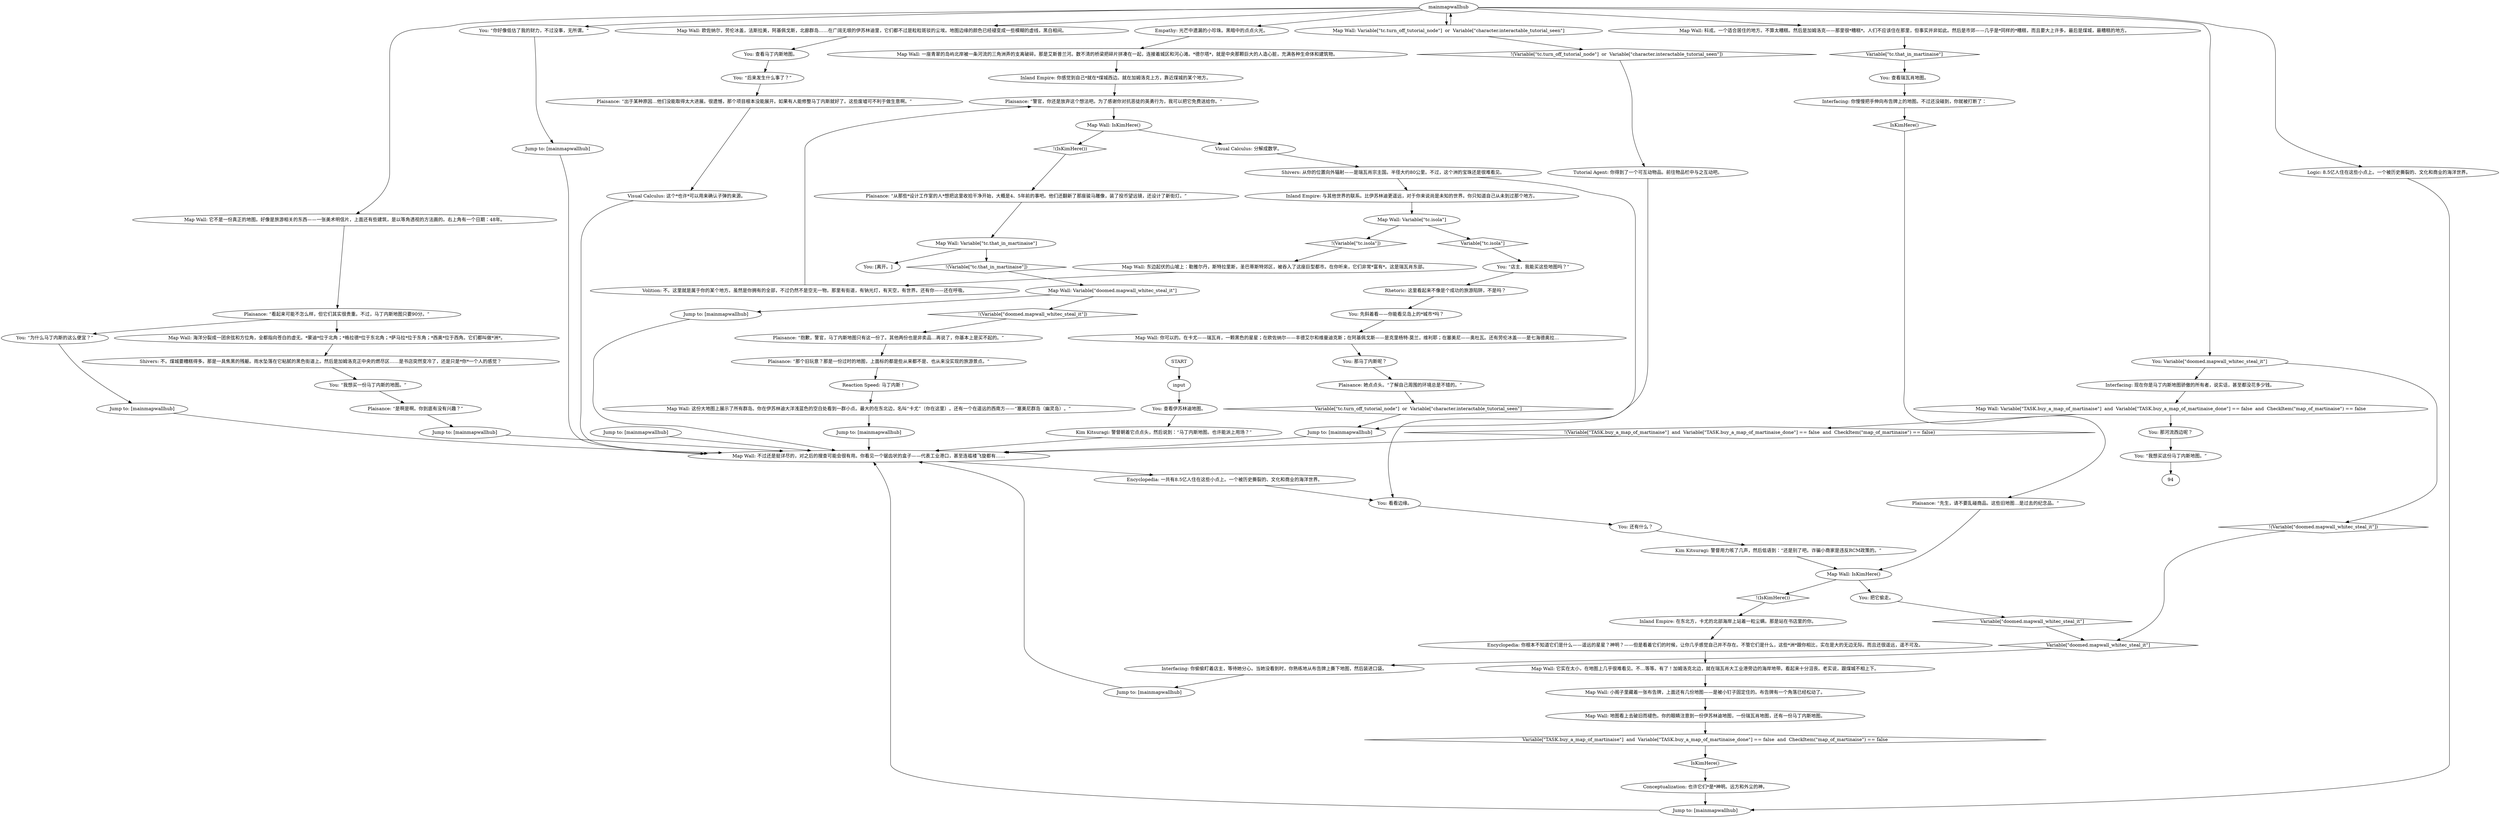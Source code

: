 # BOOKSTORE / MAP WALL
# Different maps attached to the wall. Including the Map of Martinaise (fast travel?)
# ==================================================
digraph G {
	  0 [label="START"];
	  1 [label="input"];
	  2 [label="Map Wall: 你可以的。在卡尤——瑞瓦肖，一颗黑色的星星；在欧佐纳尔——丰德艾尔和维曼迪克斯；在阿基佩戈斯——是克里杨特-莫兰，维利耶；在塞美尼——奥杜瓦。还有劳伦冰盖——是七海德奥拉…"];
	  3 [label="You: 看看边缘。"];
	  4 [label="Map Wall: 地图看上去破旧而褪色。你的眼睛注意到一份伊苏林迪地图，一份瑞瓦肖地图，还有一份马丁内斯地图。"];
	  5 [label="Interfacing: 你偷偷盯着店主，等待她分心。当她没看到时，你熟练地从布告牌上撕下地图，然后装进口袋。"];
	  6 [label="Plaisance: “出于某种原因…他们没能取得太大进展。很遗憾，那个项目根本没能展开。如果有人能修整马丁内斯就好了。这些废墟可不利于做生意啊。”"];
	  7 [label="Jump to: [mainmapwallhub]"];
	  8 [label="Tutorial Agent: 你得到了一个可互动物品。前往物品栏中与之互动吧。"];
	  9 [label="You: “为什么马丁内斯的这么便宜？”"];
	  10 [label="Map Wall: Variable[\"tc.isola\"]"];
	  11 [label="Variable[\"tc.isola\"]", shape=diamond];
	  12 [label="!(Variable[\"tc.isola\"])", shape=diamond];
	  13 [label="Jump to: [mainmapwallhub]"];
	  14 [label="Map Wall: Variable[\"TASK.buy_a_map_of_martinaise\"]  and  Variable[\"TASK.buy_a_map_of_martinaise_done\"] == false  and  CheckItem(\"map_of_martinaise\") == false"];
	  15 [label="Variable[\"TASK.buy_a_map_of_martinaise\"]  and  Variable[\"TASK.buy_a_map_of_martinaise_done\"] == false  and  CheckItem(\"map_of_martinaise\") == false", shape=diamond];
	  16 [label="!(Variable[\"TASK.buy_a_map_of_martinaise\"]  and  Variable[\"TASK.buy_a_map_of_martinaise_done\"] == false  and  CheckItem(\"map_of_martinaise\") == false)", shape=diamond];
	  17 [label="You: 那河流西边呢？"];
	  18 [label="Volition: 不。这里就是属于你的某个地方。虽然是你拥有的全部，不过仍然不是空无一物。那里有街道，有钠光灯，有天空，有世界。还有你——还在呼吸。"];
	  19 [label="You: “我想买一份马丁内斯的地图。”"];
	  20 [label="Empathy: 光芒中遗漏的小珍珠。黑暗中的点点火光。"];
	  21 [label="You: 那马丁内斯呢？"];
	  22 [label="You: 查看瑞瓦肖地图。"];
	  23 [label="Map Wall: 它不是一份真正的地图。好像是旅游相关的东西——一张美术明信片，上面还有些建筑，是以等角透视的方法画的。右上角有一个日期：48年。"];
	  24 [label="You: “后来发生什么事了？”"];
	  25 [label="You: 先斜着看——你能看见岛上的*城市*吗？"];
	  26 [label="Inland Empire: 与其他世界的联系。比伊苏林迪更遥远，对于你来说尚是未知的世界。你只知道自己从未到过那个地方。"];
	  27 [label="Shivers: 不。煤城要糟糕得多。那是一具焦黑的残躯。雨水坠落在它粘腻的黑色街道上。然后是加姆洛克正中央的燃尽区……是书店突然变冷了，还是只是*你*一个人的感觉？"];
	  28 [label="Map Wall: 小阁子里藏着一张布告牌，上面还有几份地图——是被小钉子固定住的。布告牌有一个角落已经松动了。"];
	  29 [label="You: 查看伊苏林迪地图。"];
	  30 [label="You: “你好像低估了我的财力，不过没事，无所谓。”"];
	  31 [label="Map Wall: 海洋分裂成一团余弦和方位角，全都指向苍白的虚无。*蒙迪*位于北角；*格拉德*位于东北角；*萨马拉*位于东角；*西奥*位于西角。它们都叫做*洲*。"];
	  32 [label="You: 还有什么？"];
	  33 [label="Jump to: [mainmapwallhub]"];
	  34 [label="Jump to: [mainmapwallhub]"];
	  35 [label="Visual Calculus: 这个*也许*可以用来确认子弹的来源。"];
	  36 [label="Map Wall: 这份大地图上展示了所有群岛。你在伊苏林迪大洋浅蓝色的空白处看到一群小点。最大的在东北边，名叫“卡尤”（你在这里）。还有一个在遥远的西南方——“塞美尼群岛（幽灵岛）。”"];
	  37 [label="Kim Kitsuragi: 警督朝着它点点头，然后说到：“马丁内斯地图。也许能派上用场？”"];
	  38 [label="Conceptualization: 也许它们*是*神明。远方和外尘的神。"];
	  39 [label="Map Wall: 它实在太小，在地图上几乎很难看见。不…等等。有了！加姆洛克北边，就在瑞瓦肖大工业港旁边的海岸地带。看起来十分沮丧。老实说，跟煤城不相上下。"];
	  40 [label="Plaisance: 她点点头。“了解自己周围的环境总是不错的。”"];
	  41 [label="Plaisance: “是啊是啊。你到底有没有兴趣？”"];
	  42 [label="Jump to: [mainmapwallhub]"];
	  43 [label="Map Wall: IsKimHere()"];
	  44 [label="IsKimHere()", shape=diamond];
	  45 [label="!(IsKimHere())", shape=diamond];
	  46 [label="Visual Calculus: 分解成数学。"];
	  47 [label="You: 查看马丁内斯地图。"];
	  48 [label="Map Wall: 欧佐纳尔，劳伦冰盖，法斯拉美，阿基佩戈斯，北廊群岛……在广阔无垠的伊苏林迪里，它们都不过是粒粒斑驳的尘埃。地图边缘的颜色已经褪变成一些模糊的虚线，黑白相间。"];
	  49 [label="Kim Kitsuragi: 警督用力咳了几声，然后低语到：“还是别了吧。诈骗小商家是违反RCM政策的。”"];
	  50 [label="Plaisance: “先生，请不要乱碰商品。这些旧地图…是过去的纪念品。”"];
	  51 [label="Plaisance: “从那些*设计工作室的人*想把这里收拾干净开始，大概是4、5年前的事吧。他们还翻新了那座骏马雕像，装了投币望远镜，还设计了新街灯。”"];
	  52 [label="Reaction Speed: 马丁内斯！"];
	  53 [label="Inland Empire: 在东北方，卡尤的北部海岸上站着一粒尘螨。那是站在书店里的你。"];
	  54 [label="Shivers: 从你的位置向外辐射——是瑞瓦肖宗主国。半径大约80公里。不过，这个洲的宝珠还是很难看见。"];
	  55 [label="Encyclopedia: 你根本不知道它们是什么——遥远的星星？神明？——但是看着它们的时候，让你几乎感觉自己并不存在。不管它们是什么，这些*洲*跟你相比，实在是大的无边无际。而且还很遥远，遥不可及。"];
	  56 [label="Map Wall: 东边起伏的山坡上：勒雅尔丹，斯特拉里斯，圣巴蒂斯特郊区，被吞入了这座巨型都市。在你听来，它们非常*富有*。这是瑞瓦肖东部。"];
	  57 [label="Inland Empire: 你感觉到自己*就在*煤城西边。就在加姆洛克上方，靠近煤城的某个地方。"];
	  58 [label="Map Wall: Variable[\"doomed.mapwall_whitec_steal_it\"]"];
	  59 [label="Variable[\"doomed.mapwall_whitec_steal_it\"]", shape=diamond];
	  60 [label="!(Variable[\"doomed.mapwall_whitec_steal_it\"])", shape=diamond];
	  61 [label="Jump to: [mainmapwallhub]"];
	  62 [label="Encyclopedia: 一共有8.5亿人住在这些小点上。一个被历史撕裂的、文化和商业的海洋世界。"];
	  63 [label="Map Wall: 一座青翠的岛屿北岸被一条河流的三角洲弄的支离破碎。那是艾斯普兰河。数不清的桥梁把碎片拼凑在一起，连接着城区和河心滩。*德尔塔*，就是中央那颗巨大的人造心脏，充满各种生命体和建筑物。"];
	  64 [label="Interfacing: 你慢慢把手伸向布告牌上的地图。不过还没碰到，你就被打断了："];
	  65 [label="Plaisance: “抱歉，警官，马丁内斯地图只有这一份了。其他两份也是非卖品…再说了，你基本上是买不起的。”"];
	  66 [label="Rhetoric: 这里看起来不像是个成功的旅游陷阱，不是吗？"];
	  67 [label="Map Wall: Variable[\"tc.that_in_martinaise\"]"];
	  68 [label="Variable[\"tc.that_in_martinaise\"]", shape=diamond];
	  69 [label="!(Variable[\"tc.that_in_martinaise\"])", shape=diamond];
	  70 [label="You: [离开。]"];
	  71 [label="Logic: 8.5亿人住在这些小点上。一个被历史撕裂的、文化和商业的海洋世界。"];
	  72 [label="You: “店主，我能买这些地图吗？”"];
	  73 [label="Map Wall: 科戎。一个适合居住的地方。不算太糟糕。然后是加姆洛克——那里很*糟糕*。人们不应该住在那里，但事实并非如此。然后是市郊——几乎是*同样的*糟糕，而且要大上许多。最后是煤城，最糟糕的地方。"];
	  74 [label="You: “我想买这份马丁内斯地图。”"];
	  75 [label="Map Wall: Variable[\"tc.turn_off_tutorial_node\"]  or  Variable[\"character.interactable_tutorial_seen\"]"];
	  76 [label="Variable[\"tc.turn_off_tutorial_node\"]  or  Variable[\"character.interactable_tutorial_seen\"]", shape=diamond];
	  77 [label="!(Variable[\"tc.turn_off_tutorial_node\"]  or  Variable[\"character.interactable_tutorial_seen\"])", shape=diamond];
	  78 [label="mainmapwallhub"];
	  79 [label="Map Wall: 不过还是挺详尽的，对之后的搜查可能会很有用。你看见一个锯齿状的盒子——代表工业港口，甚至连褴褛飞旋都有……"];
	  80 [label="Plaisance: “看起来可能不怎么样，但它们其实很贵重。不过，马丁内斯地图只要90分。”"];
	  81 [label="Plaisance: “那个旧玩意？那是一份过时的地图，上面标的都是些从来都不是、也从来没实现的旅游景点。”"];
	  82 [label="Jump to: [mainmapwallhub]"];
	  83 [label="Map Wall: IsKimHere()"];
	  84 [label="IsKimHere()", shape=diamond];
	  85 [label="!(IsKimHere())", shape=diamond];
	  86 [label="You: 把它偷走。"];
	  87 [label="You: Variable[\"doomed.mapwall_whitec_steal_it\"]"];
	  88 [label="Variable[\"doomed.mapwall_whitec_steal_it\"]", shape=diamond];
	  89 [label="!(Variable[\"doomed.mapwall_whitec_steal_it\"])", shape=diamond];
	  90 [label="Interfacing: 现在你是马丁内斯地图骄傲的所有者，说实话，甚至都没花多少钱。"];
	  91 [label="Jump to: [mainmapwallhub]"];
	  92 [label="Jump to: [mainmapwallhub]"];
	  93 [label="Plaisance: “警官，你还是放弃这个想法吧。为了感谢你对抗恶徒的英勇行为，我可以把它免费送给你。”"];
	  0 -> 1
	  1 -> 29
	  2 -> 21
	  3 -> 32
	  4 -> 15
	  5 -> 91
	  6 -> 35
	  7 -> 79
	  8 -> 34
	  9 -> 82
	  10 -> 11
	  10 -> 12
	  11 -> 72
	  12 -> 56
	  13 -> 79
	  14 -> 16
	  14 -> 17
	  15 -> 84
	  16 -> 79
	  17 -> 74
	  18 -> 93
	  19 -> 41
	  20 -> 63
	  21 -> 40
	  22 -> 64
	  23 -> 80
	  24 -> 6
	  25 -> 2
	  26 -> 10
	  27 -> 19
	  28 -> 4
	  29 -> 37
	  30 -> 42
	  31 -> 27
	  32 -> 49
	  33 -> 79
	  34 -> 79
	  35 -> 79
	  36 -> 33
	  37 -> 79
	  38 -> 92
	  39 -> 28
	  40 -> 76
	  41 -> 7
	  42 -> 79
	  43 -> 45
	  43 -> 46
	  44 -> 50
	  45 -> 51
	  46 -> 54
	  47 -> 24
	  48 -> 47
	  49 -> 83
	  50 -> 83
	  51 -> 67
	  52 -> 36
	  53 -> 55
	  54 -> 26
	  54 -> 3
	  55 -> 39
	  56 -> 18
	  57 -> 93
	  58 -> 60
	  58 -> 61
	  59 -> 5
	  60 -> 65
	  61 -> 79
	  62 -> 3
	  63 -> 57
	  64 -> 44
	  65 -> 81
	  66 -> 25
	  67 -> 69
	  67 -> 70
	  68 -> 22
	  69 -> 58
	  71 -> 92
	  72 -> 66
	  73 -> 68
	  74 -> 94
	  75 -> 77
	  75 -> 78
	  76 -> 34
	  77 -> 8
	  78 -> 71
	  78 -> 73
	  78 -> 75
	  78 -> 48
	  78 -> 20
	  78 -> 87
	  78 -> 23
	  78 -> 30
	  79 -> 62
	  80 -> 9
	  80 -> 31
	  81 -> 52
	  82 -> 79
	  83 -> 85
	  83 -> 86
	  84 -> 38
	  85 -> 53
	  86 -> 88
	  87 -> 89
	  87 -> 90
	  88 -> 59
	  89 -> 59
	  90 -> 14
	  91 -> 79
	  92 -> 79
	  93 -> 43
}

